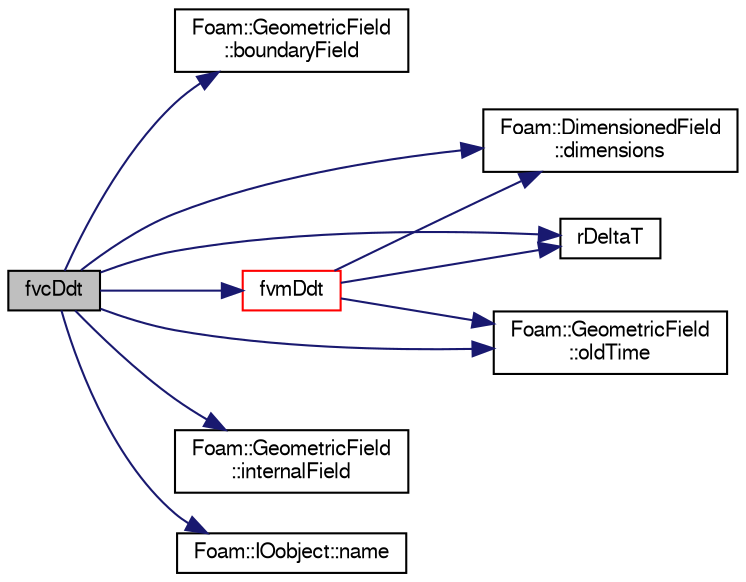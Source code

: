 digraph "fvcDdt"
{
  bgcolor="transparent";
  edge [fontname="FreeSans",fontsize="10",labelfontname="FreeSans",labelfontsize="10"];
  node [fontname="FreeSans",fontsize="10",shape=record];
  rankdir="LR";
  Node98 [label="fvcDdt",height=0.2,width=0.4,color="black", fillcolor="grey75", style="filled", fontcolor="black"];
  Node98 -> Node99 [color="midnightblue",fontsize="10",style="solid",fontname="FreeSans"];
  Node99 [label="Foam::GeometricField\l::boundaryField",height=0.2,width=0.4,color="black",URL="$a22434.html#a3c6c1a789b48ea0c5e8bff64f9c14f2d",tooltip="Return reference to GeometricBoundaryField. "];
  Node98 -> Node100 [color="midnightblue",fontsize="10",style="solid",fontname="FreeSans"];
  Node100 [label="Foam::DimensionedField\l::dimensions",height=0.2,width=0.4,color="black",URL="$a26390.html#a66989c1e0666e0d0c93a2056ce75599e",tooltip="Return dimensions. "];
  Node98 -> Node101 [color="midnightblue",fontsize="10",style="solid",fontname="FreeSans"];
  Node101 [label="fvmDdt",height=0.2,width=0.4,color="red",URL="$a22474.html#a8602a98a4ac41054bb3dcf8adc93b94b"];
  Node101 -> Node100 [color="midnightblue",fontsize="10",style="solid",fontname="FreeSans"];
  Node101 -> Node102 [color="midnightblue",fontsize="10",style="solid",fontname="FreeSans"];
  Node102 [label="rDeltaT",height=0.2,width=0.4,color="black",URL="$a38426.html#ab4a06642de5708190d817dc1a2e352a3"];
  Node101 -> Node108 [color="midnightblue",fontsize="10",style="solid",fontname="FreeSans"];
  Node108 [label="Foam::GeometricField\l::oldTime",height=0.2,width=0.4,color="black",URL="$a22434.html#a2f51be6de19012555f923b0902d64135",tooltip="Return old time field. "];
  Node98 -> Node109 [color="midnightblue",fontsize="10",style="solid",fontname="FreeSans"];
  Node109 [label="Foam::GeometricField\l::internalField",height=0.2,width=0.4,color="black",URL="$a22434.html#a9536140d36d69bbac40496f6b817aa0a",tooltip="Return internal field. "];
  Node98 -> Node110 [color="midnightblue",fontsize="10",style="solid",fontname="FreeSans"];
  Node110 [label="Foam::IOobject::name",height=0.2,width=0.4,color="black",URL="$a26142.html#acc80e00a8ac919288fb55bd14cc88bf6",tooltip="Return name. "];
  Node98 -> Node108 [color="midnightblue",fontsize="10",style="solid",fontname="FreeSans"];
  Node98 -> Node102 [color="midnightblue",fontsize="10",style="solid",fontname="FreeSans"];
}
